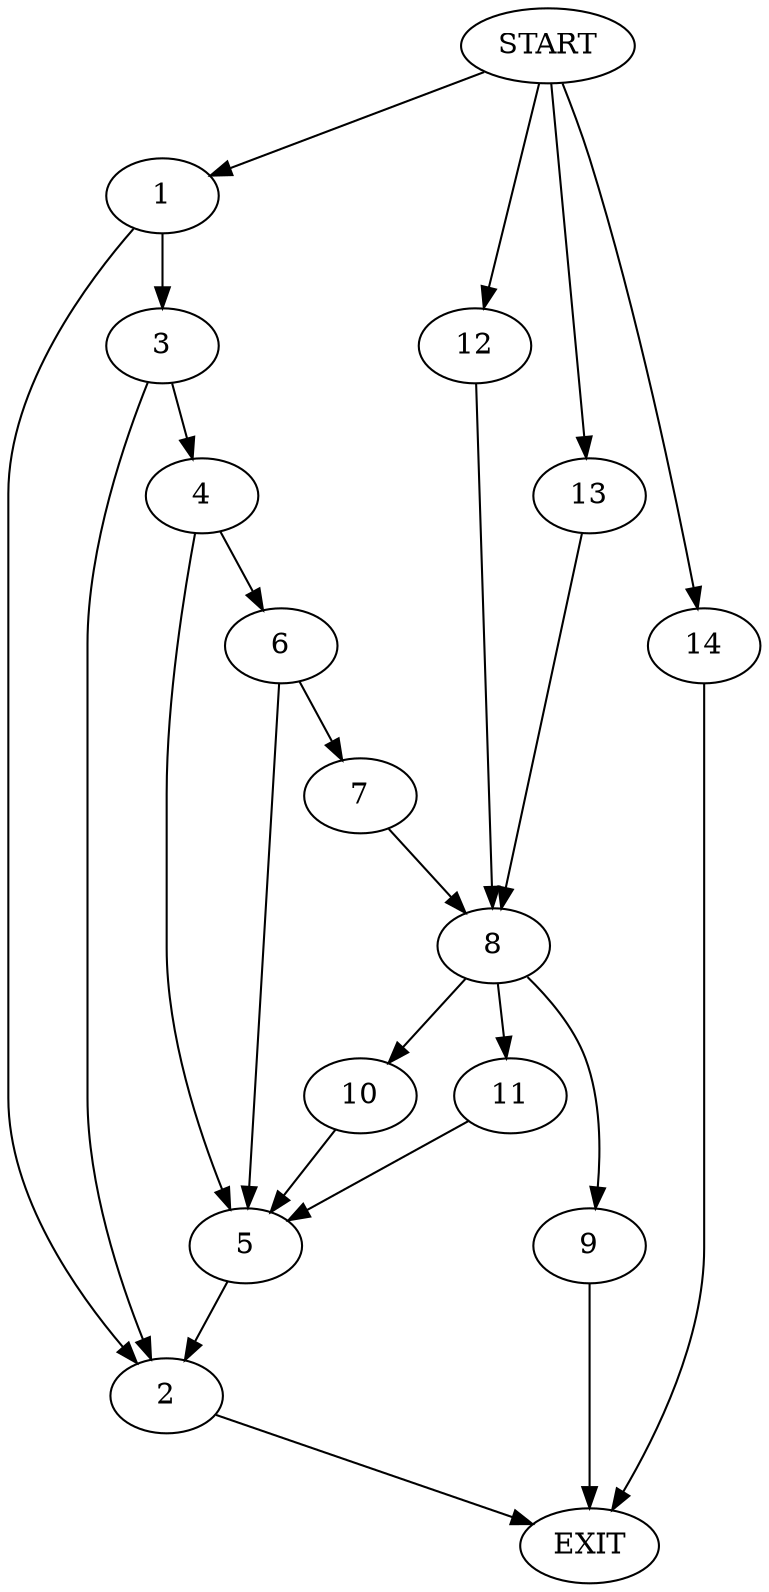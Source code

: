 digraph {
0 [label="START"]
15 [label="EXIT"]
0 -> 1
1 -> 2
1 -> 3
3 -> 2
3 -> 4
2 -> 15
4 -> 5
4 -> 6
5 -> 2
6 -> 7
6 -> 5
7 -> 8
8 -> 9
8 -> 10
8 -> 11
10 -> 5
0 -> 12
12 -> 8
11 -> 5
0 -> 13
13 -> 8
9 -> 15
0 -> 14
14 -> 15
}
